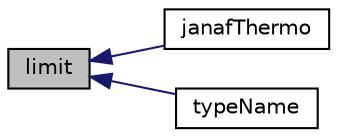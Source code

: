 digraph "limit"
{
  bgcolor="transparent";
  edge [fontname="Helvetica",fontsize="10",labelfontname="Helvetica",labelfontsize="10"];
  node [fontname="Helvetica",fontsize="10",shape=record];
  rankdir="LR";
  Node160 [label="limit",height=0.2,width=0.4,color="black", fillcolor="grey75", style="filled", fontcolor="black"];
  Node160 -> Node161 [dir="back",color="midnightblue",fontsize="10",style="solid",fontname="Helvetica"];
  Node161 [label="janafThermo",height=0.2,width=0.4,color="black",URL="$a31733.html#a9e8d5d8e8a050ad89589bad77b246d9f",tooltip="Construct as a named copy. "];
  Node160 -> Node162 [dir="back",color="midnightblue",fontsize="10",style="solid",fontname="Helvetica"];
  Node162 [label="typeName",height=0.2,width=0.4,color="black",URL="$a31733.html#a561f535eabff4d94fd999c48df4443bd",tooltip="Return the instantiated type name. "];
}
